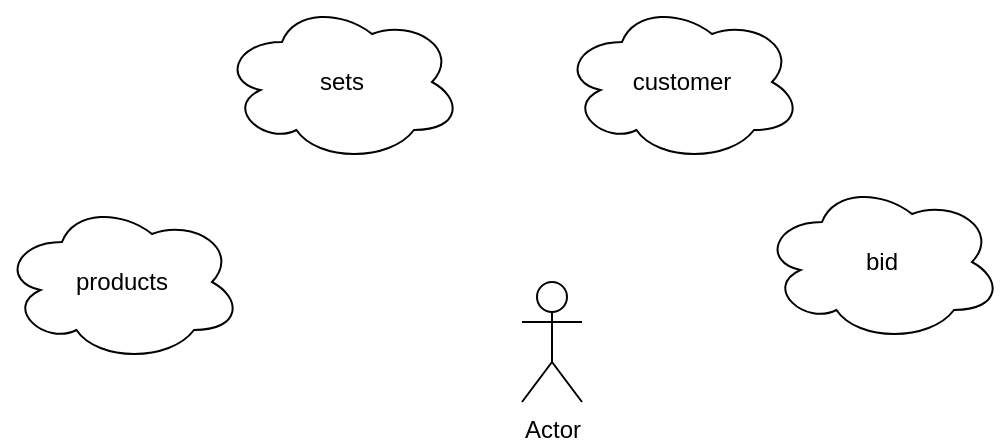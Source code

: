 <mxfile>
    <diagram id="F-CG19QloHCRDfoFvZr6" name="Page-1">
        <mxGraphModel dx="1106" dy="692" grid="1" gridSize="10" guides="1" tooltips="1" connect="1" arrows="1" fold="1" page="1" pageScale="1" pageWidth="1169" pageHeight="827" math="0" shadow="0">
            <root>
                <mxCell id="0"/>
                <mxCell id="1" parent="0"/>
                <mxCell id="2" value="Actor" style="shape=umlActor;verticalLabelPosition=bottom;verticalAlign=top;html=1;outlineConnect=0;" vertex="1" parent="1">
                    <mxGeometry x="500" y="530" width="30" height="60" as="geometry"/>
                </mxCell>
                <mxCell id="3" value="products" style="ellipse;shape=cloud;whiteSpace=wrap;html=1;" vertex="1" parent="1">
                    <mxGeometry x="240" y="490" width="120" height="80" as="geometry"/>
                </mxCell>
                <mxCell id="4" value="sets" style="ellipse;shape=cloud;whiteSpace=wrap;html=1;" vertex="1" parent="1">
                    <mxGeometry x="350" y="390" width="120" height="80" as="geometry"/>
                </mxCell>
                <mxCell id="5" value="customer" style="ellipse;shape=cloud;whiteSpace=wrap;html=1;" vertex="1" parent="1">
                    <mxGeometry x="520" y="390" width="120" height="80" as="geometry"/>
                </mxCell>
                <mxCell id="6" value="bid" style="ellipse;shape=cloud;whiteSpace=wrap;html=1;" vertex="1" parent="1">
                    <mxGeometry x="620" y="480" width="120" height="80" as="geometry"/>
                </mxCell>
            </root>
        </mxGraphModel>
    </diagram>
    <diagram id="mjTnkKNaPVFHwrwzvC46" name="Page-2">
        <mxGraphModel dx="1106" dy="1519" grid="1" gridSize="10" guides="1" tooltips="1" connect="1" arrows="1" fold="1" page="1" pageScale="1" pageWidth="1169" pageHeight="827" math="0" shadow="0">
            <root>
                <mxCell id="0"/>
                <mxCell id="1" parent="0"/>
                <mxCell id="clIE8yNRWaOaRXhSwEaa-1" value="products" style="rounded=1;whiteSpace=wrap;html=1;" vertex="1" parent="1">
                    <mxGeometry x="150" y="140" width="120" height="60" as="geometry"/>
                </mxCell>
                <mxCell id="clIE8yNRWaOaRXhSwEaa-7" style="edgeStyle=none;html=1;exitX=1;exitY=0.5;exitDx=0;exitDy=0;entryX=0;entryY=0.25;entryDx=0;entryDy=0;endArrow=none;endFill=0;" edge="1" parent="1" source="clIE8yNRWaOaRXhSwEaa-2" target="clIE8yNRWaOaRXhSwEaa-1">
                    <mxGeometry relative="1" as="geometry"/>
                </mxCell>
                <mxCell id="clIE8yNRWaOaRXhSwEaa-2" value="id" style="ellipse;whiteSpace=wrap;html=1;" vertex="1" parent="1">
                    <mxGeometry x="50" y="140" width="70" height="30" as="geometry"/>
                </mxCell>
                <mxCell id="clIE8yNRWaOaRXhSwEaa-11" style="edgeStyle=none;html=1;endArrow=none;endFill=0;" edge="1" parent="1" source="clIE8yNRWaOaRXhSwEaa-3" target="clIE8yNRWaOaRXhSwEaa-1">
                    <mxGeometry relative="1" as="geometry"/>
                </mxCell>
                <mxCell id="clIE8yNRWaOaRXhSwEaa-3" value="code" style="ellipse;whiteSpace=wrap;html=1;" vertex="1" parent="1">
                    <mxGeometry x="90" y="90" width="70" height="30" as="geometry"/>
                </mxCell>
                <mxCell id="clIE8yNRWaOaRXhSwEaa-10" style="edgeStyle=none;html=1;endArrow=none;endFill=0;" edge="1" parent="1" source="clIE8yNRWaOaRXhSwEaa-4">
                    <mxGeometry relative="1" as="geometry">
                        <mxPoint x="235" y="140" as="targetPoint"/>
                    </mxGeometry>
                </mxCell>
                <mxCell id="clIE8yNRWaOaRXhSwEaa-4" value="name" style="ellipse;whiteSpace=wrap;html=1;" vertex="1" parent="1">
                    <mxGeometry x="200" y="90" width="70" height="30" as="geometry"/>
                </mxCell>
                <mxCell id="clIE8yNRWaOaRXhSwEaa-9" style="edgeStyle=none;html=1;endArrow=none;endFill=0;" edge="1" parent="1" source="clIE8yNRWaOaRXhSwEaa-5" target="clIE8yNRWaOaRXhSwEaa-1">
                    <mxGeometry relative="1" as="geometry"/>
                </mxCell>
                <mxCell id="clIE8yNRWaOaRXhSwEaa-5" value="description" style="ellipse;whiteSpace=wrap;html=1;" vertex="1" parent="1">
                    <mxGeometry x="300" y="100" width="70" height="30" as="geometry"/>
                </mxCell>
                <mxCell id="clIE8yNRWaOaRXhSwEaa-8" style="edgeStyle=none;html=1;exitX=0;exitY=0.5;exitDx=0;exitDy=0;entryX=1;entryY=0.5;entryDx=0;entryDy=0;endArrow=none;endFill=0;" edge="1" parent="1" source="clIE8yNRWaOaRXhSwEaa-6" target="clIE8yNRWaOaRXhSwEaa-1">
                    <mxGeometry relative="1" as="geometry"/>
                </mxCell>
                <mxCell id="clIE8yNRWaOaRXhSwEaa-6" value="photo" style="ellipse;whiteSpace=wrap;html=1;" vertex="1" parent="1">
                    <mxGeometry x="310" y="150" width="70" height="30" as="geometry"/>
                </mxCell>
                <mxCell id="clIE8yNRWaOaRXhSwEaa-14" style="edgeStyle=none;html=1;entryX=0.5;entryY=1;entryDx=0;entryDy=0;endArrow=none;endFill=0;" edge="1" parent="1" source="clIE8yNRWaOaRXhSwEaa-12" target="clIE8yNRWaOaRXhSwEaa-1">
                    <mxGeometry relative="1" as="geometry"/>
                </mxCell>
                <mxCell id="clIE8yNRWaOaRXhSwEaa-15" style="edgeStyle=none;html=1;entryX=0.5;entryY=0;entryDx=0;entryDy=0;endArrow=none;endFill=0;" edge="1" parent="1" source="clIE8yNRWaOaRXhSwEaa-12" target="clIE8yNRWaOaRXhSwEaa-13">
                    <mxGeometry relative="1" as="geometry"/>
                </mxCell>
                <mxCell id="clIE8yNRWaOaRXhSwEaa-12" value="are grouped in" style="rhombus;whiteSpace=wrap;html=1;" vertex="1" parent="1">
                    <mxGeometry x="160" y="250" width="100" height="60" as="geometry"/>
                </mxCell>
                <mxCell id="clIE8yNRWaOaRXhSwEaa-27" style="edgeStyle=none;html=1;entryX=0;entryY=0.5;entryDx=0;entryDy=0;endArrow=none;endFill=0;" edge="1" parent="1" source="clIE8yNRWaOaRXhSwEaa-13" target="clIE8yNRWaOaRXhSwEaa-26">
                    <mxGeometry relative="1" as="geometry"/>
                </mxCell>
                <mxCell id="clIE8yNRWaOaRXhSwEaa-13" value="sets" style="rounded=1;whiteSpace=wrap;html=1;" vertex="1" parent="1">
                    <mxGeometry x="150" y="354" width="120" height="60" as="geometry"/>
                </mxCell>
                <mxCell id="clIE8yNRWaOaRXhSwEaa-21" style="edgeStyle=none;html=1;entryX=0.067;entryY=0.033;entryDx=0;entryDy=0;entryPerimeter=0;endArrow=none;endFill=0;" edge="1" parent="1" source="clIE8yNRWaOaRXhSwEaa-16" target="clIE8yNRWaOaRXhSwEaa-13">
                    <mxGeometry relative="1" as="geometry"/>
                </mxCell>
                <mxCell id="clIE8yNRWaOaRXhSwEaa-16" value="id" style="ellipse;whiteSpace=wrap;html=1;" vertex="1" parent="1">
                    <mxGeometry x="70" y="310" width="70" height="30" as="geometry"/>
                </mxCell>
                <mxCell id="clIE8yNRWaOaRXhSwEaa-22" style="edgeStyle=none;html=1;entryX=0;entryY=0.5;entryDx=0;entryDy=0;endArrow=none;endFill=0;" edge="1" parent="1" source="clIE8yNRWaOaRXhSwEaa-17" target="clIE8yNRWaOaRXhSwEaa-13">
                    <mxGeometry relative="1" as="geometry"/>
                </mxCell>
                <mxCell id="clIE8yNRWaOaRXhSwEaa-17" value="catalog_number" style="ellipse;whiteSpace=wrap;html=1;" vertex="1" parent="1">
                    <mxGeometry x="20" y="354" width="100" height="30" as="geometry"/>
                </mxCell>
                <mxCell id="clIE8yNRWaOaRXhSwEaa-23" style="edgeStyle=none;html=1;entryX=0;entryY=0.75;entryDx=0;entryDy=0;endArrow=none;endFill=0;" edge="1" parent="1" source="clIE8yNRWaOaRXhSwEaa-18" target="clIE8yNRWaOaRXhSwEaa-13">
                    <mxGeometry relative="1" as="geometry"/>
                </mxCell>
                <mxCell id="clIE8yNRWaOaRXhSwEaa-18" value="start_price" style="ellipse;whiteSpace=wrap;html=1;" vertex="1" parent="1">
                    <mxGeometry x="20" y="399" width="70" height="30" as="geometry"/>
                </mxCell>
                <mxCell id="clIE8yNRWaOaRXhSwEaa-24" style="edgeStyle=none;html=1;exitX=1;exitY=0;exitDx=0;exitDy=0;entryX=0.058;entryY=0.983;entryDx=0;entryDy=0;entryPerimeter=0;endArrow=none;endFill=0;" edge="1" parent="1" source="clIE8yNRWaOaRXhSwEaa-19" target="clIE8yNRWaOaRXhSwEaa-13">
                    <mxGeometry relative="1" as="geometry"/>
                </mxCell>
                <mxCell id="clIE8yNRWaOaRXhSwEaa-19" value="highest_bid" style="ellipse;whiteSpace=wrap;html=1;" vertex="1" parent="1">
                    <mxGeometry x="35" y="440" width="70" height="30" as="geometry"/>
                </mxCell>
                <mxCell id="clIE8yNRWaOaRXhSwEaa-25" style="edgeStyle=none;html=1;entryX=0.25;entryY=1;entryDx=0;entryDy=0;endArrow=none;endFill=0;" edge="1" parent="1" source="clIE8yNRWaOaRXhSwEaa-20" target="clIE8yNRWaOaRXhSwEaa-13">
                    <mxGeometry relative="1" as="geometry"/>
                </mxCell>
                <mxCell id="clIE8yNRWaOaRXhSwEaa-20" value="remaining_time" style="ellipse;whiteSpace=wrap;html=1;" vertex="1" parent="1">
                    <mxGeometry x="90" y="470" width="90" height="30" as="geometry"/>
                </mxCell>
                <mxCell id="clIE8yNRWaOaRXhSwEaa-29" style="edgeStyle=none;html=1;entryX=0;entryY=0.5;entryDx=0;entryDy=0;endArrow=none;endFill=0;" edge="1" parent="1" source="clIE8yNRWaOaRXhSwEaa-26" target="clIE8yNRWaOaRXhSwEaa-28">
                    <mxGeometry relative="1" as="geometry"/>
                </mxCell>
                <mxCell id="clIE8yNRWaOaRXhSwEaa-26" value="bids for" style="rhombus;whiteSpace=wrap;html=1;" vertex="1" parent="1">
                    <mxGeometry x="350" y="354" width="100" height="60" as="geometry"/>
                </mxCell>
                <mxCell id="clIE8yNRWaOaRXhSwEaa-28" value="customer" style="rounded=1;whiteSpace=wrap;html=1;" vertex="1" parent="1">
                    <mxGeometry x="510" y="354" width="120" height="60" as="geometry"/>
                </mxCell>
                <mxCell id="FhJMZ8smcOXNDjm0CjpR-6" style="edgeStyle=none;html=1;endArrow=none;endFill=0;" edge="1" parent="1" source="FhJMZ8smcOXNDjm0CjpR-1">
                    <mxGeometry relative="1" as="geometry">
                        <mxPoint x="550" y="420" as="targetPoint"/>
                    </mxGeometry>
                </mxCell>
                <mxCell id="FhJMZ8smcOXNDjm0CjpR-1" value="id" style="ellipse;whiteSpace=wrap;html=1;" vertex="1" parent="1">
                    <mxGeometry x="515" y="459" width="70" height="30" as="geometry"/>
                </mxCell>
                <mxCell id="FhJMZ8smcOXNDjm0CjpR-7" style="edgeStyle=none;html=1;entryX=0.75;entryY=1;entryDx=0;entryDy=0;endArrow=none;endFill=0;" edge="1" parent="1" source="FhJMZ8smcOXNDjm0CjpR-2" target="clIE8yNRWaOaRXhSwEaa-28">
                    <mxGeometry relative="1" as="geometry"/>
                </mxCell>
                <mxCell id="FhJMZ8smcOXNDjm0CjpR-2" value="user_name" style="ellipse;whiteSpace=wrap;html=1;" vertex="1" parent="1">
                    <mxGeometry x="610" y="460" width="70" height="30" as="geometry"/>
                </mxCell>
                <mxCell id="FhJMZ8smcOXNDjm0CjpR-9" style="edgeStyle=none;html=1;entryX=1;entryY=0.75;entryDx=0;entryDy=0;endArrow=none;endFill=0;" edge="1" parent="1" source="FhJMZ8smcOXNDjm0CjpR-3" target="clIE8yNRWaOaRXhSwEaa-28">
                    <mxGeometry relative="1" as="geometry"/>
                </mxCell>
                <mxCell id="FhJMZ8smcOXNDjm0CjpR-3" value="name" style="ellipse;whiteSpace=wrap;html=1;" vertex="1" parent="1">
                    <mxGeometry x="670" y="384" width="70" height="30" as="geometry"/>
                </mxCell>
                <mxCell id="FhJMZ8smcOXNDjm0CjpR-10" style="edgeStyle=none;html=1;endArrow=none;endFill=0;" edge="1" parent="1" source="FhJMZ8smcOXNDjm0CjpR-4" target="clIE8yNRWaOaRXhSwEaa-28">
                    <mxGeometry relative="1" as="geometry"/>
                </mxCell>
                <mxCell id="FhJMZ8smcOXNDjm0CjpR-4" value="password" style="ellipse;whiteSpace=wrap;html=1;" vertex="1" parent="1">
                    <mxGeometry x="670" y="340" width="70" height="30" as="geometry"/>
                </mxCell>
                <mxCell id="FhJMZ8smcOXNDjm0CjpR-8" style="edgeStyle=none;html=1;endArrow=none;endFill=0;" edge="1" parent="1" source="FhJMZ8smcOXNDjm0CjpR-5" target="clIE8yNRWaOaRXhSwEaa-28">
                    <mxGeometry relative="1" as="geometry"/>
                </mxCell>
                <mxCell id="FhJMZ8smcOXNDjm0CjpR-5" value="email" style="ellipse;whiteSpace=wrap;html=1;" vertex="1" parent="1">
                    <mxGeometry x="660" y="429" width="70" height="30" as="geometry"/>
                </mxCell>
                <mxCell id="FhJMZ8smcOXNDjm0CjpR-13" style="edgeStyle=none;html=1;entryX=0.5;entryY=0;entryDx=0;entryDy=0;endArrow=none;endFill=0;" edge="1" parent="1" source="FhJMZ8smcOXNDjm0CjpR-11" target="clIE8yNRWaOaRXhSwEaa-28">
                    <mxGeometry relative="1" as="geometry"/>
                </mxCell>
                <mxCell id="FhJMZ8smcOXNDjm0CjpR-14" style="edgeStyle=none;html=1;endArrow=none;endFill=0;" edge="1" parent="1" source="FhJMZ8smcOXNDjm0CjpR-11" target="FhJMZ8smcOXNDjm0CjpR-12">
                    <mxGeometry relative="1" as="geometry"/>
                </mxCell>
                <mxCell id="FhJMZ8smcOXNDjm0CjpR-11" value="makes" style="rhombus;whiteSpace=wrap;html=1;" vertex="1" parent="1">
                    <mxGeometry x="545" y="270" width="50" height="50" as="geometry"/>
                </mxCell>
                <mxCell id="FhJMZ8smcOXNDjm0CjpR-21" style="edgeStyle=none;html=1;entryX=0.314;entryY=1.1;entryDx=0;entryDy=0;entryPerimeter=0;endArrow=none;endFill=0;" edge="1" parent="1" source="FhJMZ8smcOXNDjm0CjpR-12" target="FhJMZ8smcOXNDjm0CjpR-17">
                    <mxGeometry relative="1" as="geometry"/>
                </mxCell>
                <mxCell id="FhJMZ8smcOXNDjm0CjpR-22" style="edgeStyle=none;html=1;entryX=-0.043;entryY=0.733;entryDx=0;entryDy=0;entryPerimeter=0;endArrow=none;endFill=0;" edge="1" parent="1" source="FhJMZ8smcOXNDjm0CjpR-12" target="FhJMZ8smcOXNDjm0CjpR-18">
                    <mxGeometry relative="1" as="geometry"/>
                </mxCell>
                <mxCell id="FhJMZ8smcOXNDjm0CjpR-23" style="edgeStyle=none;html=1;entryX=0.043;entryY=0.3;entryDx=0;entryDy=0;entryPerimeter=0;endArrow=none;endFill=0;" edge="1" parent="1" source="FhJMZ8smcOXNDjm0CjpR-12" target="FhJMZ8smcOXNDjm0CjpR-19">
                    <mxGeometry relative="1" as="geometry"/>
                </mxCell>
                <mxCell id="FhJMZ8smcOXNDjm0CjpR-12" value="bids" style="rounded=1;whiteSpace=wrap;html=1;" vertex="1" parent="1">
                    <mxGeometry x="510" y="180" width="120" height="60" as="geometry"/>
                </mxCell>
                <mxCell id="FhJMZ8smcOXNDjm0CjpR-20" style="edgeStyle=none;html=1;entryX=0.417;entryY=0;entryDx=0;entryDy=0;entryPerimeter=0;endArrow=none;endFill=0;" edge="1" parent="1" source="FhJMZ8smcOXNDjm0CjpR-15" target="FhJMZ8smcOXNDjm0CjpR-12">
                    <mxGeometry relative="1" as="geometry"/>
                </mxCell>
                <mxCell id="FhJMZ8smcOXNDjm0CjpR-15" value="id" style="ellipse;whiteSpace=wrap;html=1;" vertex="1" parent="1">
                    <mxGeometry x="490" y="120" width="70" height="30" as="geometry"/>
                </mxCell>
                <mxCell id="FhJMZ8smcOXNDjm0CjpR-16" value="id" style="ellipse;whiteSpace=wrap;html=1;" vertex="1" parent="1">
                    <mxGeometry x="580" y="-220" width="70" height="30" as="geometry"/>
                </mxCell>
                <mxCell id="FhJMZ8smcOXNDjm0CjpR-17" value="amount" style="ellipse;whiteSpace=wrap;html=1;" vertex="1" parent="1">
                    <mxGeometry x="595" y="120" width="70" height="30" as="geometry"/>
                </mxCell>
                <mxCell id="FhJMZ8smcOXNDjm0CjpR-18" value="date" style="ellipse;whiteSpace=wrap;html=1;" vertex="1" parent="1">
                    <mxGeometry x="660" y="170" width="70" height="30" as="geometry"/>
                </mxCell>
                <mxCell id="FhJMZ8smcOXNDjm0CjpR-19" value="hour" style="ellipse;whiteSpace=wrap;html=1;" vertex="1" parent="1">
                    <mxGeometry x="660" y="230" width="70" height="30" as="geometry"/>
                </mxCell>
            </root>
        </mxGraphModel>
    </diagram>
    <diagram id="FXHRvLOVy6VQy8h5SX3-" name="Page-3">
        <mxGraphModel dx="1106" dy="692" grid="1" gridSize="10" guides="1" tooltips="1" connect="1" arrows="1" fold="1" page="1" pageScale="1" pageWidth="1169" pageHeight="827" math="0" shadow="0">
            <root>
                <mxCell id="0"/>
                <mxCell id="1" parent="0"/>
                <mxCell id="-LX5sd3A9QJupvn956by-5" value="products" style="swimlane;fontStyle=1;align=center;verticalAlign=top;childLayout=stackLayout;horizontal=1;startSize=26;horizontalStack=0;resizeParent=1;resizeParentMax=0;resizeLast=0;collapsible=1;marginBottom=0;" vertex="1" parent="1">
                    <mxGeometry x="60" y="60" width="160" height="190" as="geometry"/>
                </mxCell>
                <mxCell id="-LX5sd3A9QJupvn956by-6" value="id: int" style="text;strokeColor=none;fillColor=none;align=left;verticalAlign=top;spacingLeft=4;spacingRight=4;overflow=hidden;rotatable=0;points=[[0,0.5],[1,0.5]];portConstraint=eastwest;" vertex="1" parent="-LX5sd3A9QJupvn956by-5">
                    <mxGeometry y="26" width="160" height="26" as="geometry"/>
                </mxCell>
                <mxCell id="-LX5sd3A9QJupvn956by-7" value="" style="line;strokeWidth=1;fillColor=none;align=left;verticalAlign=middle;spacingTop=-1;spacingLeft=3;spacingRight=3;rotatable=0;labelPosition=right;points=[];portConstraint=eastwest;strokeColor=inherit;" vertex="1" parent="-LX5sd3A9QJupvn956by-5">
                    <mxGeometry y="52" width="160" height="8" as="geometry"/>
                </mxCell>
                <mxCell id="-LX5sd3A9QJupvn956by-8" value="code: int" style="text;strokeColor=none;fillColor=none;align=left;verticalAlign=top;spacingLeft=4;spacingRight=4;overflow=hidden;rotatable=0;points=[[0,0.5],[1,0.5]];portConstraint=eastwest;" vertex="1" parent="-LX5sd3A9QJupvn956by-5">
                    <mxGeometry y="60" width="160" height="26" as="geometry"/>
                </mxCell>
                <mxCell id="ZvtCOdXsLR9n4AGmP0HY-1" value="name: varchar(20)" style="text;strokeColor=none;fillColor=none;align=left;verticalAlign=top;spacingLeft=4;spacingRight=4;overflow=hidden;rotatable=0;points=[[0,0.5],[1,0.5]];portConstraint=eastwest;" vertex="1" parent="-LX5sd3A9QJupvn956by-5">
                    <mxGeometry y="86" width="160" height="26" as="geometry"/>
                </mxCell>
                <mxCell id="mcBE-MhC98gsZf0qsdfC-1" value="description: varchar(150)" style="text;strokeColor=none;fillColor=none;align=left;verticalAlign=top;spacingLeft=4;spacingRight=4;overflow=hidden;rotatable=0;points=[[0,0.5],[1,0.5]];portConstraint=eastwest;" vertex="1" parent="-LX5sd3A9QJupvn956by-5">
                    <mxGeometry y="112" width="160" height="26" as="geometry"/>
                </mxCell>
                <mxCell id="dJeqX4GU1d7Co280BILV-1" value="photo: varchar(150)" style="text;strokeColor=none;fillColor=none;align=left;verticalAlign=top;spacingLeft=4;spacingRight=4;overflow=hidden;rotatable=0;points=[[0,0.5],[1,0.5]];portConstraint=eastwest;" vertex="1" parent="-LX5sd3A9QJupvn956by-5">
                    <mxGeometry y="138" width="160" height="26" as="geometry"/>
                </mxCell>
                <mxCell id="Ih1CFraliEtEDUj5_cLb-9" value="fk_set_id: int" style="text;strokeColor=none;fillColor=none;align=left;verticalAlign=top;spacingLeft=4;spacingRight=4;overflow=hidden;rotatable=0;points=[[0,0.5],[1,0.5]];portConstraint=eastwest;" vertex="1" parent="-LX5sd3A9QJupvn956by-5">
                    <mxGeometry y="164" width="160" height="26" as="geometry"/>
                </mxCell>
                <mxCell id="NbAAuib-vVSuJtJ9Ij63-1" value="sets" style="swimlane;fontStyle=1;align=center;verticalAlign=top;childLayout=stackLayout;horizontal=1;startSize=26;horizontalStack=0;resizeParent=1;resizeParentMax=0;resizeLast=0;collapsible=1;marginBottom=0;" vertex="1" parent="1">
                    <mxGeometry x="60" y="310" width="160" height="190" as="geometry"/>
                </mxCell>
                <mxCell id="NbAAuib-vVSuJtJ9Ij63-2" value="id: int" style="text;strokeColor=none;fillColor=none;align=left;verticalAlign=top;spacingLeft=4;spacingRight=4;overflow=hidden;rotatable=0;points=[[0,0.5],[1,0.5]];portConstraint=eastwest;" vertex="1" parent="NbAAuib-vVSuJtJ9Ij63-1">
                    <mxGeometry y="26" width="160" height="26" as="geometry"/>
                </mxCell>
                <mxCell id="NbAAuib-vVSuJtJ9Ij63-3" value="" style="line;strokeWidth=1;fillColor=none;align=left;verticalAlign=middle;spacingTop=-1;spacingLeft=3;spacingRight=3;rotatable=0;labelPosition=right;points=[];portConstraint=eastwest;strokeColor=inherit;" vertex="1" parent="NbAAuib-vVSuJtJ9Ij63-1">
                    <mxGeometry y="52" width="160" height="8" as="geometry"/>
                </mxCell>
                <mxCell id="NbAAuib-vVSuJtJ9Ij63-4" value="catalog_number: int" style="text;strokeColor=none;fillColor=none;align=left;verticalAlign=top;spacingLeft=4;spacingRight=4;overflow=hidden;rotatable=0;points=[[0,0.5],[1,0.5]];portConstraint=eastwest;" vertex="1" parent="NbAAuib-vVSuJtJ9Ij63-1">
                    <mxGeometry y="60" width="160" height="26" as="geometry"/>
                </mxCell>
                <mxCell id="5RWYLMOJA5_pwjo3D_PN-1" value="start_price: int" style="text;strokeColor=none;fillColor=none;align=left;verticalAlign=top;spacingLeft=4;spacingRight=4;overflow=hidden;rotatable=0;points=[[0,0.5],[1,0.5]];portConstraint=eastwest;" vertex="1" parent="NbAAuib-vVSuJtJ9Ij63-1">
                    <mxGeometry y="86" width="160" height="26" as="geometry"/>
                </mxCell>
                <mxCell id="5RWYLMOJA5_pwjo3D_PN-2" value="highest_bit: int" style="text;strokeColor=none;fillColor=none;align=left;verticalAlign=top;spacingLeft=4;spacingRight=4;overflow=hidden;rotatable=0;points=[[0,0.5],[1,0.5]];portConstraint=eastwest;" vertex="1" parent="NbAAuib-vVSuJtJ9Ij63-1">
                    <mxGeometry y="112" width="160" height="26" as="geometry"/>
                </mxCell>
                <mxCell id="-uO21GKPwx6bD7aIwtci-1" value="remaining_time: int" style="text;strokeColor=none;fillColor=none;align=left;verticalAlign=top;spacingLeft=4;spacingRight=4;overflow=hidden;rotatable=0;points=[[0,0.5],[1,0.5]];portConstraint=eastwest;" vertex="1" parent="NbAAuib-vVSuJtJ9Ij63-1">
                    <mxGeometry y="138" width="160" height="26" as="geometry"/>
                </mxCell>
                <mxCell id="EJDPARxngxLM9rfL_1az-1" value="fk_customer_id: int" style="text;strokeColor=none;fillColor=none;align=left;verticalAlign=top;spacingLeft=4;spacingRight=4;overflow=hidden;rotatable=0;points=[[0,0.5],[1,0.5]];portConstraint=eastwest;" vertex="1" parent="NbAAuib-vVSuJtJ9Ij63-1">
                    <mxGeometry y="164" width="160" height="26" as="geometry"/>
                </mxCell>
                <mxCell id="Ih1CFraliEtEDUj5_cLb-10" style="edgeStyle=orthogonalEdgeStyle;html=1;exitX=0;exitY=0.5;exitDx=0;exitDy=0;entryX=0;entryY=0.5;entryDx=0;entryDy=0;startArrow=ERmany;startFill=0;endArrow=ERone;endFill=0;" edge="1" parent="1" source="Ih1CFraliEtEDUj5_cLb-9" target="NbAAuib-vVSuJtJ9Ij63-2">
                    <mxGeometry relative="1" as="geometry">
                        <Array as="points">
                            <mxPoint x="30" y="237"/>
                            <mxPoint x="30" y="349"/>
                        </Array>
                    </mxGeometry>
                </mxCell>
                <mxCell id="GeBSL_THkzyyoP6UaZbg-1" value="customer" style="swimlane;fontStyle=1;align=center;verticalAlign=top;childLayout=stackLayout;horizontal=1;startSize=26;horizontalStack=0;resizeParent=1;resizeParentMax=0;resizeLast=0;collapsible=1;marginBottom=0;" vertex="1" parent="1">
                    <mxGeometry x="340" y="310" width="160" height="164" as="geometry"/>
                </mxCell>
                <mxCell id="GeBSL_THkzyyoP6UaZbg-2" value="id: int" style="text;strokeColor=none;fillColor=none;align=left;verticalAlign=top;spacingLeft=4;spacingRight=4;overflow=hidden;rotatable=0;points=[[0,0.5],[1,0.5]];portConstraint=eastwest;" vertex="1" parent="GeBSL_THkzyyoP6UaZbg-1">
                    <mxGeometry y="26" width="160" height="26" as="geometry"/>
                </mxCell>
                <mxCell id="GeBSL_THkzyyoP6UaZbg-3" value="" style="line;strokeWidth=1;fillColor=none;align=left;verticalAlign=middle;spacingTop=-1;spacingLeft=3;spacingRight=3;rotatable=0;labelPosition=right;points=[];portConstraint=eastwest;strokeColor=inherit;" vertex="1" parent="GeBSL_THkzyyoP6UaZbg-1">
                    <mxGeometry y="52" width="160" height="8" as="geometry"/>
                </mxCell>
                <mxCell id="GeBSL_THkzyyoP6UaZbg-4" value="user_name: varchar(20)" style="text;strokeColor=none;fillColor=none;align=left;verticalAlign=top;spacingLeft=4;spacingRight=4;overflow=hidden;rotatable=0;points=[[0,0.5],[1,0.5]];portConstraint=eastwest;" vertex="1" parent="GeBSL_THkzyyoP6UaZbg-1">
                    <mxGeometry y="60" width="160" height="26" as="geometry"/>
                </mxCell>
                <mxCell id="0FFMplm4OoY31d1IENny-1" value="name: varchar(20)" style="text;strokeColor=none;fillColor=none;align=left;verticalAlign=top;spacingLeft=4;spacingRight=4;overflow=hidden;rotatable=0;points=[[0,0.5],[1,0.5]];portConstraint=eastwest;" vertex="1" parent="GeBSL_THkzyyoP6UaZbg-1">
                    <mxGeometry y="86" width="160" height="26" as="geometry"/>
                </mxCell>
                <mxCell id="0FFMplm4OoY31d1IENny-2" value="password: varchar(20)" style="text;strokeColor=none;fillColor=none;align=left;verticalAlign=top;spacingLeft=4;spacingRight=4;overflow=hidden;rotatable=0;points=[[0,0.5],[1,0.5]];portConstraint=eastwest;" vertex="1" parent="GeBSL_THkzyyoP6UaZbg-1">
                    <mxGeometry y="112" width="160" height="26" as="geometry"/>
                </mxCell>
                <mxCell id="0FFMplm4OoY31d1IENny-3" value="email: varchar(20)" style="text;strokeColor=none;fillColor=none;align=left;verticalAlign=top;spacingLeft=4;spacingRight=4;overflow=hidden;rotatable=0;points=[[0,0.5],[1,0.5]];portConstraint=eastwest;" vertex="1" parent="GeBSL_THkzyyoP6UaZbg-1">
                    <mxGeometry y="138" width="160" height="26" as="geometry"/>
                </mxCell>
                <mxCell id="EJDPARxngxLM9rfL_1az-2" style="edgeStyle=orthogonalEdgeStyle;html=1;entryX=0;entryY=0.5;entryDx=0;entryDy=0;startArrow=ERmany;startFill=0;endArrow=ERone;endFill=0;" edge="1" parent="1" source="EJDPARxngxLM9rfL_1az-1" target="GeBSL_THkzyyoP6UaZbg-2">
                    <mxGeometry relative="1" as="geometry"/>
                </mxCell>
                <mxCell id="0DTR5aGSGnmJ5d6gbpMt-1" value="bids" style="swimlane;fontStyle=1;align=center;verticalAlign=top;childLayout=stackLayout;horizontal=1;startSize=26;horizontalStack=0;resizeParent=1;resizeParentMax=0;resizeLast=0;collapsible=1;marginBottom=0;" vertex="1" parent="1">
                    <mxGeometry x="340" y="90" width="160" height="164" as="geometry"/>
                </mxCell>
                <mxCell id="0DTR5aGSGnmJ5d6gbpMt-2" value="id: int" style="text;strokeColor=none;fillColor=none;align=left;verticalAlign=top;spacingLeft=4;spacingRight=4;overflow=hidden;rotatable=0;points=[[0,0.5],[1,0.5]];portConstraint=eastwest;" vertex="1" parent="0DTR5aGSGnmJ5d6gbpMt-1">
                    <mxGeometry y="26" width="160" height="26" as="geometry"/>
                </mxCell>
                <mxCell id="0DTR5aGSGnmJ5d6gbpMt-3" value="" style="line;strokeWidth=1;fillColor=none;align=left;verticalAlign=middle;spacingTop=-1;spacingLeft=3;spacingRight=3;rotatable=0;labelPosition=right;points=[];portConstraint=eastwest;strokeColor=inherit;" vertex="1" parent="0DTR5aGSGnmJ5d6gbpMt-1">
                    <mxGeometry y="52" width="160" height="8" as="geometry"/>
                </mxCell>
                <mxCell id="0DTR5aGSGnmJ5d6gbpMt-4" value="amount: int" style="text;strokeColor=none;fillColor=none;align=left;verticalAlign=top;spacingLeft=4;spacingRight=4;overflow=hidden;rotatable=0;points=[[0,0.5],[1,0.5]];portConstraint=eastwest;" vertex="1" parent="0DTR5aGSGnmJ5d6gbpMt-1">
                    <mxGeometry y="60" width="160" height="26" as="geometry"/>
                </mxCell>
                <mxCell id="a2_A1FxlT5PoM-b29JDz-1" value="date: DateTime" style="text;strokeColor=none;fillColor=none;align=left;verticalAlign=top;spacingLeft=4;spacingRight=4;overflow=hidden;rotatable=0;points=[[0,0.5],[1,0.5]];portConstraint=eastwest;" vertex="1" parent="0DTR5aGSGnmJ5d6gbpMt-1">
                    <mxGeometry y="86" width="160" height="26" as="geometry"/>
                </mxCell>
                <mxCell id="a2_A1FxlT5PoM-b29JDz-2" value="hour: int" style="text;strokeColor=none;fillColor=none;align=left;verticalAlign=top;spacingLeft=4;spacingRight=4;overflow=hidden;rotatable=0;points=[[0,0.5],[1,0.5]];portConstraint=eastwest;" vertex="1" parent="0DTR5aGSGnmJ5d6gbpMt-1">
                    <mxGeometry y="112" width="160" height="26" as="geometry"/>
                </mxCell>
                <mxCell id="Ollq5Z4n9vcUJ63LaDLD-2" value="fk_customer_id: int" style="text;strokeColor=none;fillColor=none;align=left;verticalAlign=top;spacingLeft=4;spacingRight=4;overflow=hidden;rotatable=0;points=[[0,0.5],[1,0.5]];portConstraint=eastwest;" vertex="1" parent="0DTR5aGSGnmJ5d6gbpMt-1">
                    <mxGeometry y="138" width="160" height="26" as="geometry"/>
                </mxCell>
                <mxCell id="Ollq5Z4n9vcUJ63LaDLD-3" style="edgeStyle=orthogonalEdgeStyle;html=1;startArrow=ERmany;startFill=0;endArrow=ERone;endFill=0;" edge="1" parent="1" source="Ollq5Z4n9vcUJ63LaDLD-2" target="GeBSL_THkzyyoP6UaZbg-2">
                    <mxGeometry relative="1" as="geometry">
                        <Array as="points">
                            <mxPoint x="570" y="241"/>
                            <mxPoint x="570" y="349"/>
                        </Array>
                    </mxGeometry>
                </mxCell>
            </root>
        </mxGraphModel>
    </diagram>
</mxfile>